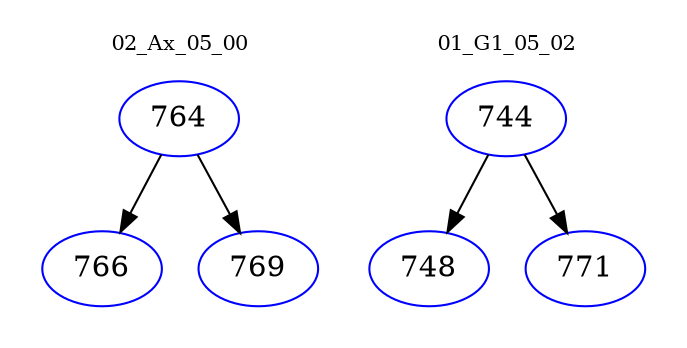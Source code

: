 digraph{
subgraph cluster_0 {
color = white
label = "02_Ax_05_00";
fontsize=10;
T0_764 [label="764", color="blue"]
T0_764 -> T0_766 [color="black"]
T0_766 [label="766", color="blue"]
T0_764 -> T0_769 [color="black"]
T0_769 [label="769", color="blue"]
}
subgraph cluster_1 {
color = white
label = "01_G1_05_02";
fontsize=10;
T1_744 [label="744", color="blue"]
T1_744 -> T1_748 [color="black"]
T1_748 [label="748", color="blue"]
T1_744 -> T1_771 [color="black"]
T1_771 [label="771", color="blue"]
}
}
